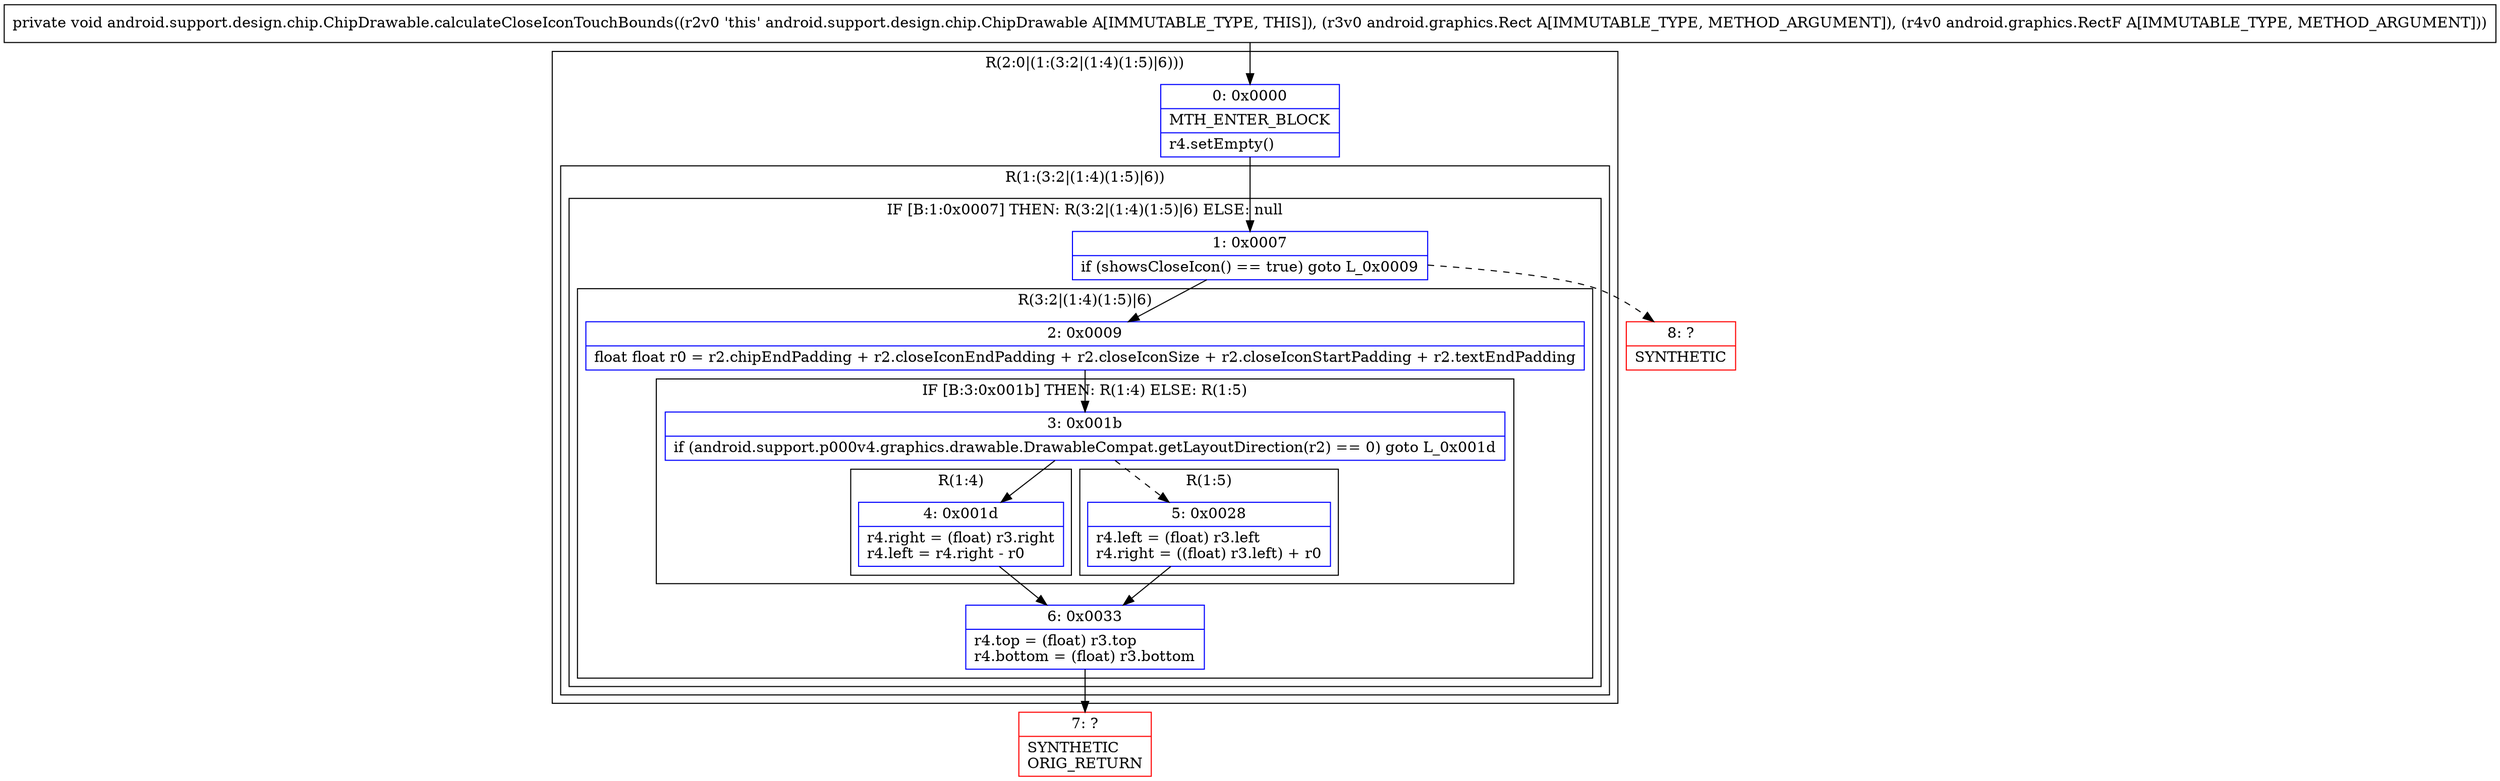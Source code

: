 digraph "CFG forandroid.support.design.chip.ChipDrawable.calculateCloseIconTouchBounds(Landroid\/graphics\/Rect;Landroid\/graphics\/RectF;)V" {
subgraph cluster_Region_156811124 {
label = "R(2:0|(1:(3:2|(1:4)(1:5)|6)))";
node [shape=record,color=blue];
Node_0 [shape=record,label="{0\:\ 0x0000|MTH_ENTER_BLOCK\l|r4.setEmpty()\l}"];
subgraph cluster_Region_1123933128 {
label = "R(1:(3:2|(1:4)(1:5)|6))";
node [shape=record,color=blue];
subgraph cluster_IfRegion_2026966208 {
label = "IF [B:1:0x0007] THEN: R(3:2|(1:4)(1:5)|6) ELSE: null";
node [shape=record,color=blue];
Node_1 [shape=record,label="{1\:\ 0x0007|if (showsCloseIcon() == true) goto L_0x0009\l}"];
subgraph cluster_Region_1424532070 {
label = "R(3:2|(1:4)(1:5)|6)";
node [shape=record,color=blue];
Node_2 [shape=record,label="{2\:\ 0x0009|float float r0 = r2.chipEndPadding + r2.closeIconEndPadding + r2.closeIconSize + r2.closeIconStartPadding + r2.textEndPadding\l}"];
subgraph cluster_IfRegion_1447050179 {
label = "IF [B:3:0x001b] THEN: R(1:4) ELSE: R(1:5)";
node [shape=record,color=blue];
Node_3 [shape=record,label="{3\:\ 0x001b|if (android.support.p000v4.graphics.drawable.DrawableCompat.getLayoutDirection(r2) == 0) goto L_0x001d\l}"];
subgraph cluster_Region_1380463985 {
label = "R(1:4)";
node [shape=record,color=blue];
Node_4 [shape=record,label="{4\:\ 0x001d|r4.right = (float) r3.right\lr4.left = r4.right \- r0\l}"];
}
subgraph cluster_Region_789254993 {
label = "R(1:5)";
node [shape=record,color=blue];
Node_5 [shape=record,label="{5\:\ 0x0028|r4.left = (float) r3.left\lr4.right = ((float) r3.left) + r0\l}"];
}
}
Node_6 [shape=record,label="{6\:\ 0x0033|r4.top = (float) r3.top\lr4.bottom = (float) r3.bottom\l}"];
}
}
}
}
Node_7 [shape=record,color=red,label="{7\:\ ?|SYNTHETIC\lORIG_RETURN\l}"];
Node_8 [shape=record,color=red,label="{8\:\ ?|SYNTHETIC\l}"];
MethodNode[shape=record,label="{private void android.support.design.chip.ChipDrawable.calculateCloseIconTouchBounds((r2v0 'this' android.support.design.chip.ChipDrawable A[IMMUTABLE_TYPE, THIS]), (r3v0 android.graphics.Rect A[IMMUTABLE_TYPE, METHOD_ARGUMENT]), (r4v0 android.graphics.RectF A[IMMUTABLE_TYPE, METHOD_ARGUMENT])) }"];
MethodNode -> Node_0;
Node_0 -> Node_1;
Node_1 -> Node_2;
Node_1 -> Node_8[style=dashed];
Node_2 -> Node_3;
Node_3 -> Node_4;
Node_3 -> Node_5[style=dashed];
Node_4 -> Node_6;
Node_5 -> Node_6;
Node_6 -> Node_7;
}

